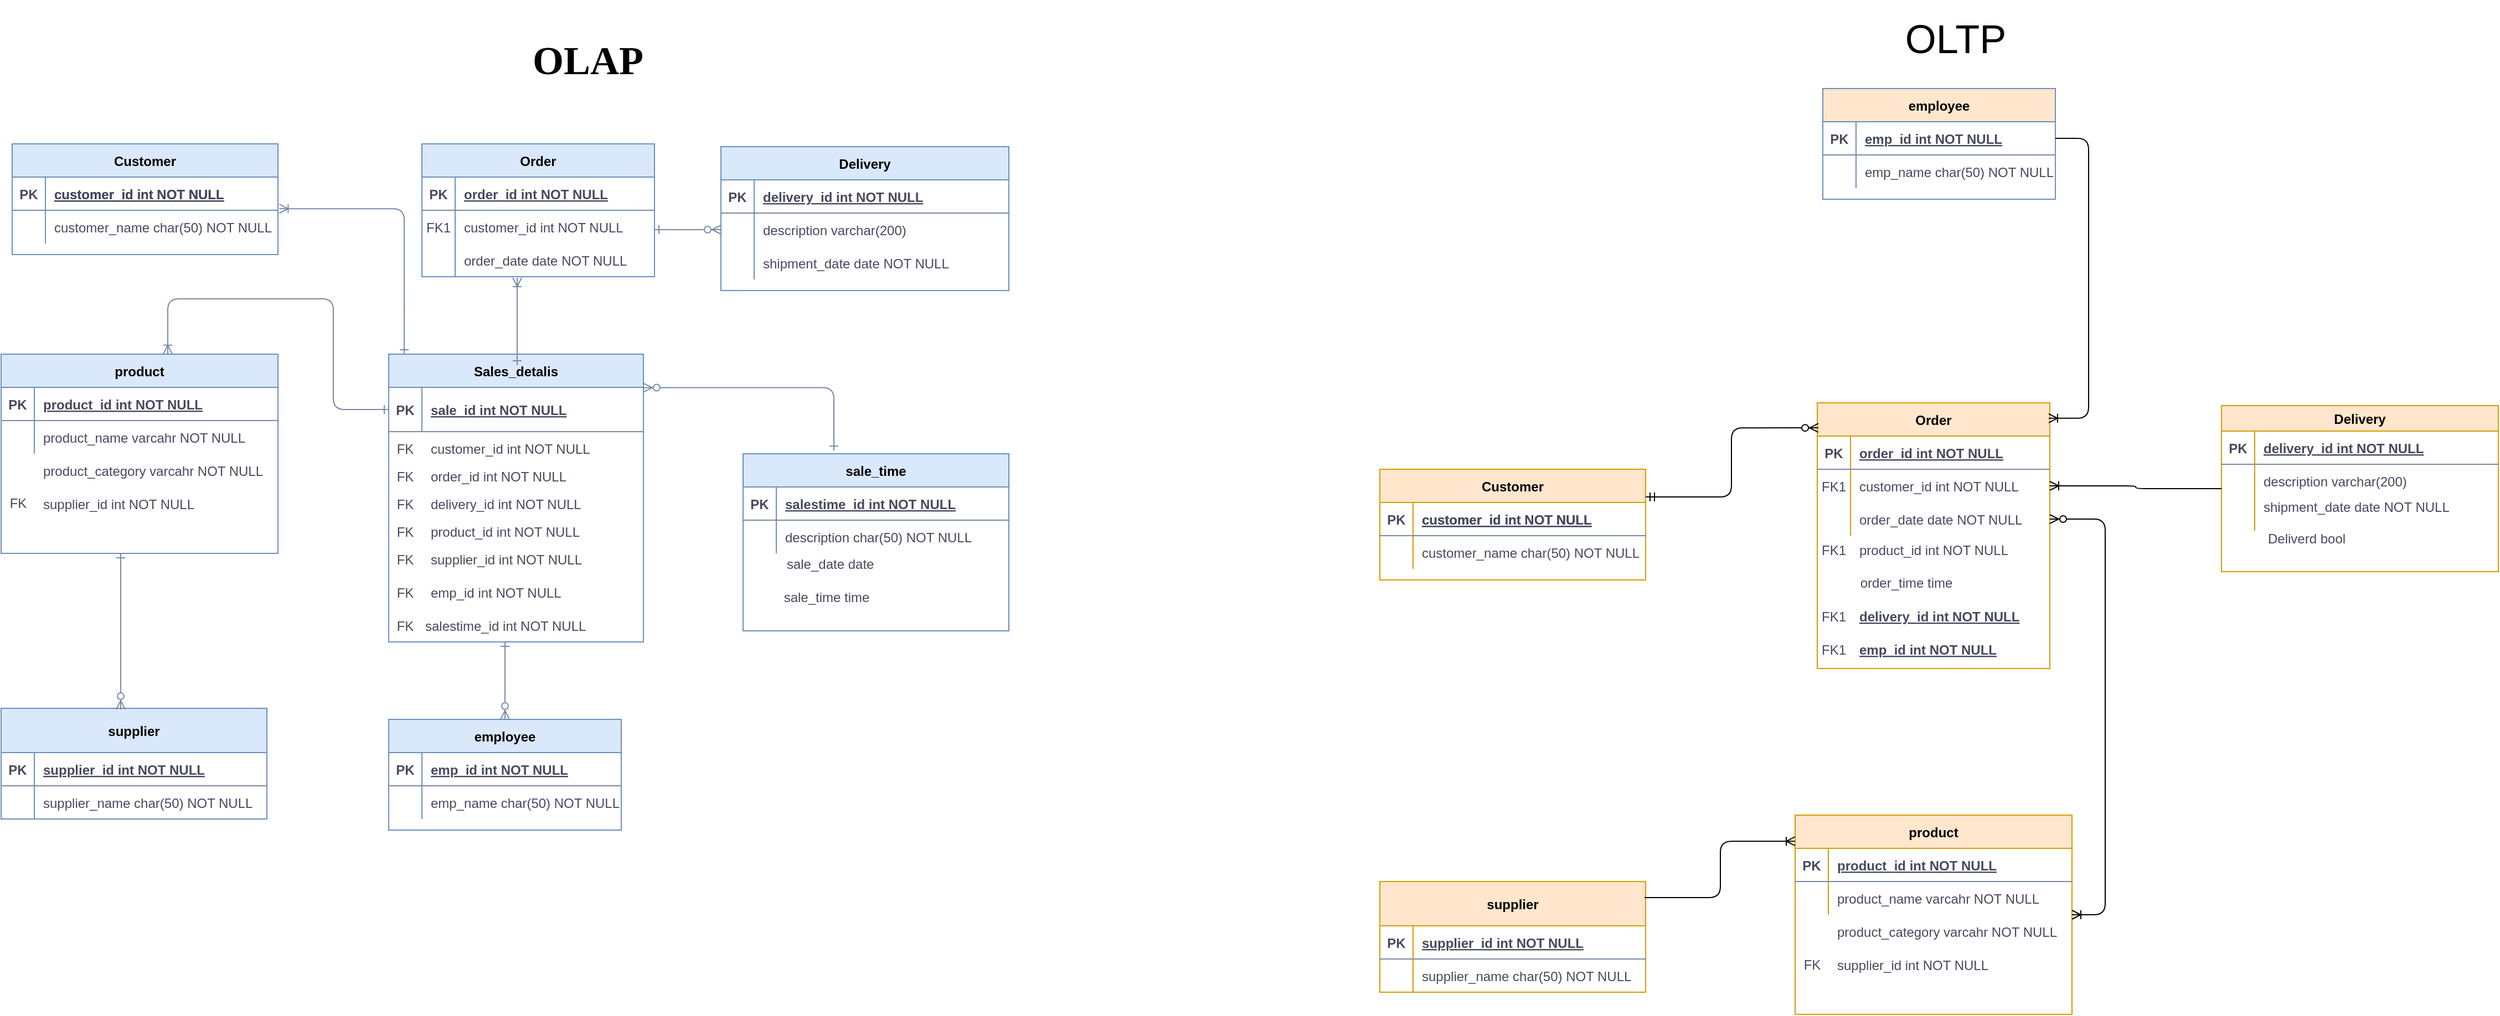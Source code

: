 <mxfile version="14.9.0" type="github" pages="2">
  <diagram id="R2lEEEUBdFMjLlhIrx00" name="OLAP">
    <mxGraphModel dx="1662" dy="1894" grid="1" gridSize="10" guides="1" tooltips="1" connect="1" arrows="1" fold="1" page="1" pageScale="1" pageWidth="850" pageHeight="1100" math="0" shadow="0" extFonts="Permanent Marker^https://fonts.googleapis.com/css?family=Permanent+Marker">
      <root>
        <mxCell id="0" />
        <mxCell id="1" parent="0" />
        <mxCell id="C-vyLk0tnHw3VtMMgP7b-1" value="" style="edgeStyle=orthogonalEdgeStyle;endArrow=ERoneToMany;startArrow=ERone;endFill=0;startFill=0;entryX=1.005;entryY=-0.047;entryDx=0;entryDy=0;entryPerimeter=0;exitX=0.061;exitY=0;exitDx=0;exitDy=0;exitPerimeter=0;strokeColor=#788AA3;fontColor=#46495D;" parent="1" source="XvqLeQlUYYp3mHWLnhaG-1" target="C-vyLk0tnHw3VtMMgP7b-27" edge="1">
          <mxGeometry width="100" height="100" relative="1" as="geometry">
            <mxPoint x="374" y="235" as="sourcePoint" />
            <mxPoint x="310" y="115" as="targetPoint" />
          </mxGeometry>
        </mxCell>
        <mxCell id="C-vyLk0tnHw3VtMMgP7b-12" value="" style="endArrow=ERzeroToMany;startArrow=ERone;endFill=1;startFill=0;entryX=0;entryY=0.5;entryDx=0;entryDy=0;strokeColor=#788AA3;fontColor=#46495D;exitX=1;exitY=0.583;exitDx=0;exitDy=0;exitPerimeter=0;" parent="1" source="C-vyLk0tnHw3VtMMgP7b-6" target="C-vyLk0tnHw3VtMMgP7b-17" edge="1">
          <mxGeometry width="100" height="100" relative="1" as="geometry">
            <mxPoint x="610" y="130" as="sourcePoint" />
            <mxPoint x="460" y="205" as="targetPoint" />
          </mxGeometry>
        </mxCell>
        <mxCell id="C-vyLk0tnHw3VtMMgP7b-2" value="Order" style="shape=table;startSize=30;container=1;collapsible=1;childLayout=tableLayout;fixedRows=1;rowLines=0;fontStyle=1;align=center;resizeLast=1;fillColor=#dae8fc;strokeColor=#6c8ebf;" parent="1" vertex="1">
          <mxGeometry x="390" y="40" width="210" height="120" as="geometry" />
        </mxCell>
        <mxCell id="C-vyLk0tnHw3VtMMgP7b-3" value="" style="shape=partialRectangle;collapsible=0;dropTarget=0;pointerEvents=0;fillColor=none;points=[[0,0.5],[1,0.5]];portConstraint=eastwest;top=0;left=0;right=0;bottom=1;strokeColor=#788AA3;fontColor=#46495D;" parent="C-vyLk0tnHw3VtMMgP7b-2" vertex="1">
          <mxGeometry y="30" width="210" height="30" as="geometry" />
        </mxCell>
        <mxCell id="C-vyLk0tnHw3VtMMgP7b-4" value="PK" style="shape=partialRectangle;overflow=hidden;connectable=0;fillColor=none;top=0;left=0;bottom=0;right=0;fontStyle=1;strokeColor=#788AA3;fontColor=#46495D;" parent="C-vyLk0tnHw3VtMMgP7b-3" vertex="1">
          <mxGeometry width="30" height="30" as="geometry" />
        </mxCell>
        <mxCell id="C-vyLk0tnHw3VtMMgP7b-5" value="order_id int NOT NULL " style="shape=partialRectangle;overflow=hidden;connectable=0;fillColor=none;top=0;left=0;bottom=0;right=0;align=left;spacingLeft=6;fontStyle=5;strokeColor=#788AA3;fontColor=#46495D;" parent="C-vyLk0tnHw3VtMMgP7b-3" vertex="1">
          <mxGeometry x="30" width="180" height="30" as="geometry" />
        </mxCell>
        <mxCell id="C-vyLk0tnHw3VtMMgP7b-6" value="" style="shape=partialRectangle;collapsible=0;dropTarget=0;pointerEvents=0;fillColor=none;points=[[0,0.5],[1,0.5]];portConstraint=eastwest;top=0;left=0;right=0;bottom=0;strokeColor=#788AA3;fontColor=#46495D;" parent="C-vyLk0tnHw3VtMMgP7b-2" vertex="1">
          <mxGeometry y="60" width="210" height="30" as="geometry" />
        </mxCell>
        <mxCell id="C-vyLk0tnHw3VtMMgP7b-7" value="FK1" style="shape=partialRectangle;overflow=hidden;connectable=0;fillColor=none;top=0;left=0;bottom=0;right=0;strokeColor=#788AA3;fontColor=#46495D;" parent="C-vyLk0tnHw3VtMMgP7b-6" vertex="1">
          <mxGeometry width="30" height="30" as="geometry" />
        </mxCell>
        <mxCell id="C-vyLk0tnHw3VtMMgP7b-8" value="customer_id int NOT NULL" style="shape=partialRectangle;overflow=hidden;connectable=0;fillColor=none;top=0;left=0;bottom=0;right=0;align=left;spacingLeft=6;strokeColor=#788AA3;fontColor=#46495D;" parent="C-vyLk0tnHw3VtMMgP7b-6" vertex="1">
          <mxGeometry x="30" width="180" height="30" as="geometry" />
        </mxCell>
        <mxCell id="C-vyLk0tnHw3VtMMgP7b-9" value="" style="shape=partialRectangle;collapsible=0;dropTarget=0;pointerEvents=0;fillColor=none;points=[[0,0.5],[1,0.5]];portConstraint=eastwest;top=0;left=0;right=0;bottom=0;strokeColor=#788AA3;fontColor=#46495D;" parent="C-vyLk0tnHw3VtMMgP7b-2" vertex="1">
          <mxGeometry y="90" width="210" height="30" as="geometry" />
        </mxCell>
        <mxCell id="C-vyLk0tnHw3VtMMgP7b-10" value="" style="shape=partialRectangle;overflow=hidden;connectable=0;fillColor=none;top=0;left=0;bottom=0;right=0;strokeColor=#788AA3;fontColor=#46495D;" parent="C-vyLk0tnHw3VtMMgP7b-9" vertex="1">
          <mxGeometry width="30" height="30" as="geometry" />
        </mxCell>
        <mxCell id="C-vyLk0tnHw3VtMMgP7b-11" value="order_date date NOT NULL" style="shape=partialRectangle;overflow=hidden;connectable=0;fillColor=none;top=0;left=0;bottom=0;right=0;align=left;spacingLeft=6;strokeColor=#788AA3;fontColor=#46495D;" parent="C-vyLk0tnHw3VtMMgP7b-9" vertex="1">
          <mxGeometry x="30" width="180" height="30" as="geometry" />
        </mxCell>
        <mxCell id="C-vyLk0tnHw3VtMMgP7b-13" value="Delivery" style="shape=table;startSize=30;container=1;collapsible=1;childLayout=tableLayout;fixedRows=1;rowLines=0;fontStyle=1;align=center;resizeLast=1;fillColor=#dae8fc;strokeColor=#6c8ebf;" parent="1" vertex="1">
          <mxGeometry x="660" y="42.5" width="260" height="130" as="geometry" />
        </mxCell>
        <mxCell id="C-vyLk0tnHw3VtMMgP7b-14" value="" style="shape=partialRectangle;collapsible=0;dropTarget=0;pointerEvents=0;fillColor=none;points=[[0,0.5],[1,0.5]];portConstraint=eastwest;top=0;left=0;right=0;bottom=1;strokeColor=#788AA3;fontColor=#46495D;" parent="C-vyLk0tnHw3VtMMgP7b-13" vertex="1">
          <mxGeometry y="30" width="260" height="30" as="geometry" />
        </mxCell>
        <mxCell id="C-vyLk0tnHw3VtMMgP7b-15" value="PK" style="shape=partialRectangle;overflow=hidden;connectable=0;fillColor=none;top=0;left=0;bottom=0;right=0;fontStyle=1;strokeColor=#788AA3;fontColor=#46495D;" parent="C-vyLk0tnHw3VtMMgP7b-14" vertex="1">
          <mxGeometry width="30" height="30" as="geometry" />
        </mxCell>
        <mxCell id="C-vyLk0tnHw3VtMMgP7b-16" value="delivery_id int NOT NULL " style="shape=partialRectangle;overflow=hidden;connectable=0;fillColor=none;top=0;left=0;bottom=0;right=0;align=left;spacingLeft=6;fontStyle=5;strokeColor=#788AA3;fontColor=#46495D;" parent="C-vyLk0tnHw3VtMMgP7b-14" vertex="1">
          <mxGeometry x="30" width="230" height="30" as="geometry" />
        </mxCell>
        <mxCell id="C-vyLk0tnHw3VtMMgP7b-17" value="" style="shape=partialRectangle;collapsible=0;dropTarget=0;pointerEvents=0;fillColor=none;points=[[0,0.5],[1,0.5]];portConstraint=eastwest;top=0;left=0;right=0;bottom=0;strokeColor=#788AA3;fontColor=#46495D;" parent="C-vyLk0tnHw3VtMMgP7b-13" vertex="1">
          <mxGeometry y="60" width="260" height="30" as="geometry" />
        </mxCell>
        <mxCell id="C-vyLk0tnHw3VtMMgP7b-18" value="" style="shape=partialRectangle;overflow=hidden;connectable=0;fillColor=none;top=0;left=0;bottom=0;right=0;strokeColor=#788AA3;fontColor=#46495D;" parent="C-vyLk0tnHw3VtMMgP7b-17" vertex="1">
          <mxGeometry width="30" height="30" as="geometry" />
        </mxCell>
        <mxCell id="C-vyLk0tnHw3VtMMgP7b-19" value="description varchar(200)" style="shape=partialRectangle;overflow=hidden;connectable=0;fillColor=none;top=0;left=0;bottom=0;right=0;align=left;spacingLeft=6;strokeColor=#788AA3;fontColor=#46495D;" parent="C-vyLk0tnHw3VtMMgP7b-17" vertex="1">
          <mxGeometry x="30" width="230" height="30" as="geometry" />
        </mxCell>
        <mxCell id="C-vyLk0tnHw3VtMMgP7b-20" value="" style="shape=partialRectangle;collapsible=0;dropTarget=0;pointerEvents=0;fillColor=none;points=[[0,0.5],[1,0.5]];portConstraint=eastwest;top=0;left=0;right=0;bottom=0;strokeColor=#788AA3;fontColor=#46495D;" parent="C-vyLk0tnHw3VtMMgP7b-13" vertex="1">
          <mxGeometry y="90" width="260" height="30" as="geometry" />
        </mxCell>
        <mxCell id="C-vyLk0tnHw3VtMMgP7b-21" value="" style="shape=partialRectangle;overflow=hidden;connectable=0;fillColor=none;top=0;left=0;bottom=0;right=0;strokeColor=#788AA3;fontColor=#46495D;" parent="C-vyLk0tnHw3VtMMgP7b-20" vertex="1">
          <mxGeometry width="30" height="30" as="geometry" />
        </mxCell>
        <mxCell id="C-vyLk0tnHw3VtMMgP7b-22" value="shipment_date date NOT NULL" style="shape=partialRectangle;overflow=hidden;connectable=0;fillColor=none;top=0;left=0;bottom=0;right=0;align=left;spacingLeft=6;strokeColor=#788AA3;fontColor=#46495D;" parent="C-vyLk0tnHw3VtMMgP7b-20" vertex="1">
          <mxGeometry x="30" width="230" height="30" as="geometry" />
        </mxCell>
        <mxCell id="C-vyLk0tnHw3VtMMgP7b-23" value="Customer" style="shape=table;startSize=30;container=1;collapsible=1;childLayout=tableLayout;fixedRows=1;rowLines=0;fontStyle=1;align=center;resizeLast=1;fillColor=#dae8fc;strokeColor=#6c8ebf;" parent="1" vertex="1">
          <mxGeometry x="20" y="40" width="240" height="100" as="geometry" />
        </mxCell>
        <mxCell id="C-vyLk0tnHw3VtMMgP7b-24" value="" style="shape=partialRectangle;collapsible=0;dropTarget=0;pointerEvents=0;fillColor=none;points=[[0,0.5],[1,0.5]];portConstraint=eastwest;top=0;left=0;right=0;bottom=1;strokeColor=#788AA3;fontColor=#46495D;" parent="C-vyLk0tnHw3VtMMgP7b-23" vertex="1">
          <mxGeometry y="30" width="240" height="30" as="geometry" />
        </mxCell>
        <mxCell id="C-vyLk0tnHw3VtMMgP7b-25" value="PK" style="shape=partialRectangle;overflow=hidden;connectable=0;fillColor=none;top=0;left=0;bottom=0;right=0;fontStyle=1;strokeColor=#788AA3;fontColor=#46495D;" parent="C-vyLk0tnHw3VtMMgP7b-24" vertex="1">
          <mxGeometry width="30" height="30" as="geometry" />
        </mxCell>
        <mxCell id="C-vyLk0tnHw3VtMMgP7b-26" value="customer_id int NOT NULL " style="shape=partialRectangle;overflow=hidden;connectable=0;fillColor=none;top=0;left=0;bottom=0;right=0;align=left;spacingLeft=6;fontStyle=5;strokeColor=#788AA3;fontColor=#46495D;" parent="C-vyLk0tnHw3VtMMgP7b-24" vertex="1">
          <mxGeometry x="30" width="210" height="30" as="geometry" />
        </mxCell>
        <mxCell id="C-vyLk0tnHw3VtMMgP7b-27" value="" style="shape=partialRectangle;collapsible=0;dropTarget=0;pointerEvents=0;fillColor=none;points=[[0,0.5],[1,0.5]];portConstraint=eastwest;top=0;left=0;right=0;bottom=0;strokeColor=#788AA3;fontColor=#46495D;" parent="C-vyLk0tnHw3VtMMgP7b-23" vertex="1">
          <mxGeometry y="60" width="240" height="30" as="geometry" />
        </mxCell>
        <mxCell id="C-vyLk0tnHw3VtMMgP7b-28" value="" style="shape=partialRectangle;overflow=hidden;connectable=0;fillColor=none;top=0;left=0;bottom=0;right=0;strokeColor=#788AA3;fontColor=#46495D;" parent="C-vyLk0tnHw3VtMMgP7b-27" vertex="1">
          <mxGeometry width="30" height="30" as="geometry" />
        </mxCell>
        <mxCell id="C-vyLk0tnHw3VtMMgP7b-29" value="customer_name char(50) NOT NULL" style="shape=partialRectangle;overflow=hidden;connectable=0;fillColor=none;top=0;left=0;bottom=0;right=0;align=left;spacingLeft=6;strokeColor=#788AA3;fontColor=#46495D;" parent="C-vyLk0tnHw3VtMMgP7b-27" vertex="1">
          <mxGeometry x="30" width="210" height="30" as="geometry" />
        </mxCell>
        <mxCell id="A7iEOLcgy2fAHCpNz-Dq-1" value="product" style="shape=table;startSize=30;container=1;collapsible=1;childLayout=tableLayout;fixedRows=1;rowLines=0;fontStyle=1;align=center;resizeLast=1;fillColor=#dae8fc;strokeColor=#6c8ebf;" parent="1" vertex="1">
          <mxGeometry x="10" y="230" width="250" height="180" as="geometry" />
        </mxCell>
        <mxCell id="A7iEOLcgy2fAHCpNz-Dq-2" value="" style="shape=partialRectangle;collapsible=0;dropTarget=0;pointerEvents=0;fillColor=none;points=[[0,0.5],[1,0.5]];portConstraint=eastwest;top=0;left=0;right=0;bottom=1;strokeColor=#788AA3;fontColor=#46495D;" parent="A7iEOLcgy2fAHCpNz-Dq-1" vertex="1">
          <mxGeometry y="30" width="250" height="30" as="geometry" />
        </mxCell>
        <mxCell id="A7iEOLcgy2fAHCpNz-Dq-3" value="PK" style="shape=partialRectangle;overflow=hidden;connectable=0;fillColor=none;top=0;left=0;bottom=0;right=0;fontStyle=1;strokeColor=#788AA3;fontColor=#46495D;" parent="A7iEOLcgy2fAHCpNz-Dq-2" vertex="1">
          <mxGeometry width="30" height="30" as="geometry" />
        </mxCell>
        <mxCell id="A7iEOLcgy2fAHCpNz-Dq-4" value="product_id int NOT NULL " style="shape=partialRectangle;overflow=hidden;connectable=0;fillColor=none;top=0;left=0;bottom=0;right=0;align=left;spacingLeft=6;fontStyle=5;strokeColor=#788AA3;fontColor=#46495D;" parent="A7iEOLcgy2fAHCpNz-Dq-2" vertex="1">
          <mxGeometry x="30" width="220" height="30" as="geometry" />
        </mxCell>
        <mxCell id="A7iEOLcgy2fAHCpNz-Dq-8" value="" style="shape=partialRectangle;collapsible=0;dropTarget=0;pointerEvents=0;fillColor=none;points=[[0,0.5],[1,0.5]];portConstraint=eastwest;top=0;left=0;right=0;bottom=0;strokeColor=#788AA3;fontColor=#46495D;" parent="A7iEOLcgy2fAHCpNz-Dq-1" vertex="1">
          <mxGeometry y="60" width="250" height="30" as="geometry" />
        </mxCell>
        <mxCell id="A7iEOLcgy2fAHCpNz-Dq-9" value="" style="shape=partialRectangle;overflow=hidden;connectable=0;fillColor=none;top=0;left=0;bottom=0;right=0;strokeColor=#788AA3;fontColor=#46495D;" parent="A7iEOLcgy2fAHCpNz-Dq-8" vertex="1">
          <mxGeometry width="30" height="30" as="geometry" />
        </mxCell>
        <mxCell id="A7iEOLcgy2fAHCpNz-Dq-10" value="product_name varcahr NOT NULL" style="shape=partialRectangle;overflow=hidden;connectable=0;fillColor=none;top=0;left=0;bottom=0;right=0;align=left;spacingLeft=6;strokeColor=#788AA3;fontColor=#46495D;" parent="A7iEOLcgy2fAHCpNz-Dq-8" vertex="1">
          <mxGeometry x="30" width="220" height="30" as="geometry" />
        </mxCell>
        <mxCell id="A7iEOLcgy2fAHCpNz-Dq-12" value="product_category varcahr NOT NULL" style="shape=partialRectangle;overflow=hidden;connectable=0;fillColor=none;top=0;left=0;bottom=0;right=0;align=left;spacingLeft=6;strokeColor=#788AA3;fontColor=#46495D;" parent="1" vertex="1">
          <mxGeometry x="40" y="320" width="220" height="30" as="geometry" />
        </mxCell>
        <mxCell id="A7iEOLcgy2fAHCpNz-Dq-13" value="supplier_id int NOT NULL" style="shape=partialRectangle;overflow=hidden;connectable=0;fillColor=none;top=0;left=0;bottom=0;right=0;align=left;spacingLeft=6;strokeColor=#788AA3;fontColor=#46495D;" parent="1" vertex="1">
          <mxGeometry x="40" y="350" width="220" height="30" as="geometry" />
        </mxCell>
        <mxCell id="XvqLeQlUYYp3mHWLnhaG-1" value="Sales_detalis" style="shape=table;startSize=30;container=1;collapsible=1;childLayout=tableLayout;fixedRows=1;rowLines=0;fontStyle=1;align=center;resizeLast=1;fillColor=#dae8fc;strokeColor=#6c8ebf;" parent="1" vertex="1">
          <mxGeometry x="360" y="230" width="230" height="260" as="geometry" />
        </mxCell>
        <mxCell id="XvqLeQlUYYp3mHWLnhaG-2" value="" style="shape=partialRectangle;collapsible=0;dropTarget=0;pointerEvents=0;fillColor=none;points=[[0,0.5],[1,0.5]];portConstraint=eastwest;top=0;left=0;right=0;bottom=1;strokeColor=#788AA3;fontColor=#46495D;" parent="XvqLeQlUYYp3mHWLnhaG-1" vertex="1">
          <mxGeometry y="30" width="230" height="40" as="geometry" />
        </mxCell>
        <mxCell id="XvqLeQlUYYp3mHWLnhaG-3" value="PK" style="shape=partialRectangle;overflow=hidden;connectable=0;fillColor=none;top=0;left=0;bottom=0;right=0;fontStyle=1;strokeColor=#788AA3;fontColor=#46495D;" parent="XvqLeQlUYYp3mHWLnhaG-2" vertex="1">
          <mxGeometry width="30" height="40" as="geometry" />
        </mxCell>
        <mxCell id="XvqLeQlUYYp3mHWLnhaG-4" value="sale_id int NOT NULL " style="shape=partialRectangle;overflow=hidden;connectable=0;fillColor=none;top=0;left=0;bottom=0;right=0;align=left;spacingLeft=6;fontStyle=5;strokeColor=#788AA3;fontColor=#46495D;" parent="XvqLeQlUYYp3mHWLnhaG-2" vertex="1">
          <mxGeometry x="30" width="200" height="40" as="geometry" />
        </mxCell>
        <mxCell id="7Xon36Eu8mGDbON3MI0q-1" value="FK" style="shape=partialRectangle;overflow=hidden;connectable=0;fillColor=none;top=0;left=0;bottom=0;right=0;strokeColor=#788AA3;fontColor=#46495D;" parent="1" vertex="1">
          <mxGeometry x="360" y="300" width="30" height="30" as="geometry" />
        </mxCell>
        <mxCell id="XvqLeQlUYYp3mHWLnhaG-11" value="" style="endArrow=ERoneToMany;html=1;endFill=0;startArrow=ERone;startFill=0;strokeColor=#788AA3;fontColor=#46495D;" parent="1" edge="1">
          <mxGeometry width="50" height="50" relative="1" as="geometry">
            <mxPoint x="476" y="240" as="sourcePoint" />
            <mxPoint x="476" y="161" as="targetPoint" />
          </mxGeometry>
        </mxCell>
        <mxCell id="tlrtr9u55KT08iCMs1xK-1" value="" style="endArrow=ERoneToMany;html=1;startArrow=ERone;startFill=0;endFill=0;entryX=0.602;entryY=-0.001;entryDx=0;entryDy=0;entryPerimeter=0;edgeStyle=orthogonalEdgeStyle;strokeColor=#788AA3;fontColor=#46495D;" parent="1" target="A7iEOLcgy2fAHCpNz-Dq-1" edge="1">
          <mxGeometry width="50" height="50" relative="1" as="geometry">
            <mxPoint x="360" y="280" as="sourcePoint" />
            <mxPoint x="160" y="220" as="targetPoint" />
            <Array as="points">
              <mxPoint x="310" y="280" />
              <mxPoint x="310" y="180" />
              <mxPoint x="161" y="180" />
            </Array>
          </mxGeometry>
        </mxCell>
        <mxCell id="tlrtr9u55KT08iCMs1xK-21" value="employee" style="shape=table;startSize=30;container=1;collapsible=1;childLayout=tableLayout;fixedRows=1;rowLines=0;fontStyle=1;align=center;resizeLast=1;fillColor=#dae8fc;strokeColor=#6c8ebf;" parent="1" vertex="1">
          <mxGeometry x="360" y="560" width="210" height="100" as="geometry" />
        </mxCell>
        <mxCell id="tlrtr9u55KT08iCMs1xK-22" value="" style="shape=partialRectangle;collapsible=0;dropTarget=0;pointerEvents=0;fillColor=none;points=[[0,0.5],[1,0.5]];portConstraint=eastwest;top=0;left=0;right=0;bottom=1;strokeColor=#788AA3;fontColor=#46495D;" parent="tlrtr9u55KT08iCMs1xK-21" vertex="1">
          <mxGeometry y="30" width="210" height="30" as="geometry" />
        </mxCell>
        <mxCell id="tlrtr9u55KT08iCMs1xK-23" value="PK" style="shape=partialRectangle;overflow=hidden;connectable=0;fillColor=none;top=0;left=0;bottom=0;right=0;fontStyle=1;strokeColor=#788AA3;fontColor=#46495D;" parent="tlrtr9u55KT08iCMs1xK-22" vertex="1">
          <mxGeometry width="30" height="30" as="geometry" />
        </mxCell>
        <mxCell id="tlrtr9u55KT08iCMs1xK-24" value="emp_id int NOT NULL " style="shape=partialRectangle;overflow=hidden;connectable=0;fillColor=none;top=0;left=0;bottom=0;right=0;align=left;spacingLeft=6;fontStyle=5;strokeColor=#788AA3;fontColor=#46495D;" parent="tlrtr9u55KT08iCMs1xK-22" vertex="1">
          <mxGeometry x="30" width="180" height="30" as="geometry" />
        </mxCell>
        <mxCell id="tlrtr9u55KT08iCMs1xK-25" value="" style="shape=partialRectangle;collapsible=0;dropTarget=0;pointerEvents=0;fillColor=none;points=[[0,0.5],[1,0.5]];portConstraint=eastwest;top=0;left=0;right=0;bottom=0;strokeColor=#788AA3;fontColor=#46495D;" parent="tlrtr9u55KT08iCMs1xK-21" vertex="1">
          <mxGeometry y="60" width="210" height="30" as="geometry" />
        </mxCell>
        <mxCell id="tlrtr9u55KT08iCMs1xK-26" value="" style="shape=partialRectangle;overflow=hidden;connectable=0;fillColor=none;top=0;left=0;bottom=0;right=0;strokeColor=#788AA3;fontColor=#46495D;" parent="tlrtr9u55KT08iCMs1xK-25" vertex="1">
          <mxGeometry width="30" height="30" as="geometry" />
        </mxCell>
        <mxCell id="tlrtr9u55KT08iCMs1xK-27" value="emp_name char(50) NOT NULL" style="shape=partialRectangle;overflow=hidden;connectable=0;fillColor=none;top=0;left=0;bottom=0;right=0;align=left;spacingLeft=6;strokeColor=#788AA3;fontColor=#46495D;" parent="tlrtr9u55KT08iCMs1xK-25" vertex="1">
          <mxGeometry x="30" width="180" height="30" as="geometry" />
        </mxCell>
        <mxCell id="tlrtr9u55KT08iCMs1xK-29" value="supplier" style="shape=table;startSize=40;container=1;collapsible=1;childLayout=tableLayout;fixedRows=1;rowLines=0;fontStyle=1;align=center;resizeLast=1;fillColor=#dae8fc;strokeColor=#6c8ebf;" parent="1" vertex="1">
          <mxGeometry x="10" y="550" width="240" height="100" as="geometry" />
        </mxCell>
        <mxCell id="tlrtr9u55KT08iCMs1xK-30" value="" style="shape=partialRectangle;collapsible=0;dropTarget=0;pointerEvents=0;fillColor=none;points=[[0,0.5],[1,0.5]];portConstraint=eastwest;top=0;left=0;right=0;bottom=1;strokeColor=#788AA3;fontColor=#46495D;" parent="tlrtr9u55KT08iCMs1xK-29" vertex="1">
          <mxGeometry y="40" width="240" height="30" as="geometry" />
        </mxCell>
        <mxCell id="tlrtr9u55KT08iCMs1xK-31" value="PK" style="shape=partialRectangle;overflow=hidden;connectable=0;fillColor=none;top=0;left=0;bottom=0;right=0;fontStyle=1;strokeColor=#788AA3;fontColor=#46495D;" parent="tlrtr9u55KT08iCMs1xK-30" vertex="1">
          <mxGeometry width="30" height="30" as="geometry" />
        </mxCell>
        <mxCell id="tlrtr9u55KT08iCMs1xK-32" value="supplier_id int NOT NULL " style="shape=partialRectangle;overflow=hidden;connectable=0;fillColor=none;top=0;left=0;bottom=0;right=0;align=left;spacingLeft=6;fontStyle=5;strokeColor=#788AA3;fontColor=#46495D;" parent="tlrtr9u55KT08iCMs1xK-30" vertex="1">
          <mxGeometry x="30" width="210" height="30" as="geometry" />
        </mxCell>
        <mxCell id="tlrtr9u55KT08iCMs1xK-33" value="" style="shape=partialRectangle;collapsible=0;dropTarget=0;pointerEvents=0;fillColor=none;points=[[0,0.5],[1,0.5]];portConstraint=eastwest;top=0;left=0;right=0;bottom=0;strokeColor=#788AA3;fontColor=#46495D;" parent="tlrtr9u55KT08iCMs1xK-29" vertex="1">
          <mxGeometry y="70" width="240" height="30" as="geometry" />
        </mxCell>
        <mxCell id="tlrtr9u55KT08iCMs1xK-34" value="" style="shape=partialRectangle;overflow=hidden;connectable=0;fillColor=none;top=0;left=0;bottom=0;right=0;strokeColor=#788AA3;fontColor=#46495D;" parent="tlrtr9u55KT08iCMs1xK-33" vertex="1">
          <mxGeometry width="30" height="30" as="geometry" />
        </mxCell>
        <mxCell id="tlrtr9u55KT08iCMs1xK-35" value="supplier_name char(50) NOT NULL" style="shape=partialRectangle;overflow=hidden;connectable=0;fillColor=none;top=0;left=0;bottom=0;right=0;align=left;spacingLeft=6;strokeColor=#788AA3;fontColor=#46495D;" parent="tlrtr9u55KT08iCMs1xK-33" vertex="1">
          <mxGeometry x="30" width="210" height="30" as="geometry" />
        </mxCell>
        <mxCell id="tlrtr9u55KT08iCMs1xK-36" value="" style="endArrow=ERzeroToMany;html=1;entryX=0.45;entryY=0.01;entryDx=0;entryDy=0;entryPerimeter=0;startArrow=ERone;startFill=0;endFill=1;strokeColor=#788AA3;fontColor=#46495D;" parent="1" target="tlrtr9u55KT08iCMs1xK-29" edge="1">
          <mxGeometry width="50" height="50" relative="1" as="geometry">
            <mxPoint x="118" y="410" as="sourcePoint" />
            <mxPoint x="410" y="360" as="targetPoint" />
          </mxGeometry>
        </mxCell>
        <mxCell id="tlrtr9u55KT08iCMs1xK-37" value="" style="endArrow=ERzeroToMany;html=1;entryX=0.5;entryY=0;entryDx=0;entryDy=0;startArrow=ERone;startFill=0;endFill=1;strokeColor=#788AA3;fontColor=#46495D;" parent="1" target="tlrtr9u55KT08iCMs1xK-21" edge="1">
          <mxGeometry width="50" height="50" relative="1" as="geometry">
            <mxPoint x="465" y="490" as="sourcePoint" />
            <mxPoint x="410" y="360" as="targetPoint" />
          </mxGeometry>
        </mxCell>
        <mxCell id="tlrtr9u55KT08iCMs1xK-39" value="sale_time" style="shape=table;startSize=30;container=1;collapsible=1;childLayout=tableLayout;fixedRows=1;rowLines=0;fontStyle=1;align=center;resizeLast=1;fillColor=#dae8fc;strokeColor=#6c8ebf;" parent="1" vertex="1">
          <mxGeometry x="680" y="320" width="240" height="160" as="geometry" />
        </mxCell>
        <mxCell id="tlrtr9u55KT08iCMs1xK-40" value="" style="shape=partialRectangle;collapsible=0;dropTarget=0;pointerEvents=0;fillColor=none;points=[[0,0.5],[1,0.5]];portConstraint=eastwest;top=0;left=0;right=0;bottom=1;strokeColor=#788AA3;fontColor=#46495D;" parent="tlrtr9u55KT08iCMs1xK-39" vertex="1">
          <mxGeometry y="30" width="240" height="30" as="geometry" />
        </mxCell>
        <mxCell id="tlrtr9u55KT08iCMs1xK-41" value="PK" style="shape=partialRectangle;overflow=hidden;connectable=0;fillColor=none;top=0;left=0;bottom=0;right=0;fontStyle=1;strokeColor=#788AA3;fontColor=#46495D;" parent="tlrtr9u55KT08iCMs1xK-40" vertex="1">
          <mxGeometry width="30" height="30" as="geometry" />
        </mxCell>
        <mxCell id="tlrtr9u55KT08iCMs1xK-42" value="salestime_id int NOT NULL " style="shape=partialRectangle;overflow=hidden;connectable=0;fillColor=none;top=0;left=0;bottom=0;right=0;align=left;spacingLeft=6;fontStyle=5;strokeColor=#788AA3;fontColor=#46495D;" parent="tlrtr9u55KT08iCMs1xK-40" vertex="1">
          <mxGeometry x="30" width="210" height="30" as="geometry" />
        </mxCell>
        <mxCell id="tlrtr9u55KT08iCMs1xK-43" value="" style="shape=partialRectangle;collapsible=0;dropTarget=0;pointerEvents=0;fillColor=none;points=[[0,0.5],[1,0.5]];portConstraint=eastwest;top=0;left=0;right=0;bottom=0;strokeColor=#788AA3;fontColor=#46495D;" parent="tlrtr9u55KT08iCMs1xK-39" vertex="1">
          <mxGeometry y="60" width="240" height="30" as="geometry" />
        </mxCell>
        <mxCell id="tlrtr9u55KT08iCMs1xK-44" value="" style="shape=partialRectangle;overflow=hidden;connectable=0;fillColor=none;top=0;left=0;bottom=0;right=0;strokeColor=#788AA3;fontColor=#46495D;" parent="tlrtr9u55KT08iCMs1xK-43" vertex="1">
          <mxGeometry width="30" height="30" as="geometry" />
        </mxCell>
        <mxCell id="tlrtr9u55KT08iCMs1xK-45" value="description char(50) NOT NULL" style="shape=partialRectangle;overflow=hidden;connectable=0;fillColor=none;top=0;left=0;bottom=0;right=0;align=left;spacingLeft=6;strokeColor=#788AA3;fontColor=#46495D;" parent="tlrtr9u55KT08iCMs1xK-43" vertex="1">
          <mxGeometry x="30" width="210" height="30" as="geometry" />
        </mxCell>
        <mxCell id="7Xon36Eu8mGDbON3MI0q-9" value="customer_id int NOT NULL " style="shape=partialRectangle;overflow=hidden;connectable=0;fillColor=none;top=0;left=0;bottom=0;right=0;align=left;spacingLeft=6;fontStyle=5;strokeColor=#788AA3;fontColor=#46495D;" parent="1" vertex="1">
          <mxGeometry x="50" y="70" width="210" height="30" as="geometry" />
        </mxCell>
        <mxCell id="tlrtr9u55KT08iCMs1xK-46" value="" style="endArrow=ERone;html=1;fontColor=#46495D;strokeColor=#788AA3;fillColor=#B2C9AB;entryX=0.342;entryY=-0.018;entryDx=0;entryDy=0;entryPerimeter=0;exitX=1;exitY=0.007;exitDx=0;exitDy=0;exitPerimeter=0;edgeStyle=elbowEdgeStyle;startArrow=ERzeroToMany;startFill=1;endFill=0;" parent="1" source="XvqLeQlUYYp3mHWLnhaG-2" target="tlrtr9u55KT08iCMs1xK-39" edge="1">
          <mxGeometry width="50" height="50" relative="1" as="geometry">
            <mxPoint x="420" y="430" as="sourcePoint" />
            <mxPoint x="500" y="370" as="targetPoint" />
            <Array as="points">
              <mxPoint x="762" y="280" />
            </Array>
          </mxGeometry>
        </mxCell>
        <mxCell id="7Xon36Eu8mGDbON3MI0q-11" value="customer_id int NOT NULL " style="shape=partialRectangle;overflow=hidden;connectable=0;fillColor=none;top=0;left=0;bottom=0;right=0;align=left;spacingLeft=6;strokeColor=#788AA3;fontColor=#46495D;" parent="1" vertex="1">
          <mxGeometry x="390" y="300" width="220" height="30" as="geometry" />
        </mxCell>
        <mxCell id="tlrtr9u55KT08iCMs1xK-50" value="FK" style="text;html=1;align=center;verticalAlign=middle;resizable=0;points=[];autosize=1;strokeColor=none;fontColor=#46495D;" parent="1" vertex="1">
          <mxGeometry x="10" y="355" width="30" height="20" as="geometry" />
        </mxCell>
        <mxCell id="7Xon36Eu8mGDbON3MI0q-12" value="order_id int NOT NULL " style="shape=partialRectangle;overflow=hidden;connectable=0;fillColor=none;top=0;left=0;bottom=0;right=0;align=left;spacingLeft=6;strokeColor=#788AA3;fontColor=#46495D;" parent="1" vertex="1">
          <mxGeometry x="390" y="325" width="220" height="30" as="geometry" />
        </mxCell>
        <mxCell id="VfrRFWVmJ2A-5nrZ1EnF-6" value="" style="edgeStyle=elbowEdgeStyle;rounded=1;sketch=0;orthogonalLoop=1;jettySize=auto;html=1;fontColor=#46495D;startArrow=ERzeroToMany;startFill=1;endArrow=ERone;endFill=0;strokeColor=#788AA3;fillColor=#B2C9AB;" parent="1" source="VfrRFWVmJ2A-5nrZ1EnF-2" target="tlrtr9u55KT08iCMs1xK-43" edge="1">
          <mxGeometry relative="1" as="geometry" />
        </mxCell>
        <mxCell id="7Xon36Eu8mGDbON3MI0q-13" value="delivery_id int NOT NULL " style="shape=partialRectangle;overflow=hidden;connectable=0;fillColor=none;top=0;left=0;bottom=0;right=0;align=left;spacingLeft=6;strokeColor=#788AA3;fontColor=#46495D;" parent="1" vertex="1">
          <mxGeometry x="390" y="350" width="220" height="30" as="geometry" />
        </mxCell>
        <mxCell id="VfrRFWVmJ2A-5nrZ1EnF-2" value="sale_date date&amp;nbsp;" style="text;html=1;align=center;verticalAlign=middle;resizable=0;points=[];autosize=1;strokeColor=none;fontColor=#46495D;" parent="1" vertex="1">
          <mxGeometry x="710" y="410" width="100" height="20" as="geometry" />
        </mxCell>
        <mxCell id="7Xon36Eu8mGDbON3MI0q-14" value="product_id int NOT NULL " style="shape=partialRectangle;overflow=hidden;connectable=0;fillColor=none;top=0;left=0;bottom=0;right=0;align=left;spacingLeft=6;strokeColor=#788AA3;fontColor=#46495D;" parent="1" vertex="1">
          <mxGeometry x="390" y="375" width="220" height="30" as="geometry" />
        </mxCell>
        <mxCell id="VfrRFWVmJ2A-5nrZ1EnF-3" value="sale_time time" style="text;html=1;align=center;verticalAlign=middle;resizable=0;points=[];autosize=1;strokeColor=none;fontColor=#46495D;" parent="1" vertex="1">
          <mxGeometry x="710" y="440" width="90" height="20" as="geometry" />
        </mxCell>
        <mxCell id="7Xon36Eu8mGDbON3MI0q-15" value="FK" style="shape=partialRectangle;overflow=hidden;connectable=0;fillColor=none;top=0;left=0;bottom=0;right=0;strokeColor=#788AA3;fontColor=#46495D;" parent="1" vertex="1">
          <mxGeometry x="360" y="325" width="30" height="30" as="geometry" />
        </mxCell>
        <mxCell id="7Xon36Eu8mGDbON3MI0q-16" value="supplier_id int NOT NULL " style="shape=partialRectangle;overflow=hidden;connectable=0;fillColor=none;top=0;left=0;bottom=0;right=0;align=left;spacingLeft=6;strokeColor=#788AA3;fontColor=#46495D;" parent="1" vertex="1">
          <mxGeometry x="390" y="400" width="220" height="30" as="geometry" />
        </mxCell>
        <mxCell id="7Xon36Eu8mGDbON3MI0q-17" value="emp_id int NOT NULL " style="shape=partialRectangle;overflow=hidden;connectable=0;fillColor=none;top=0;left=0;bottom=0;right=0;align=left;spacingLeft=6;strokeColor=#788AA3;fontColor=#46495D;" parent="1" vertex="1">
          <mxGeometry x="390" y="430" width="220" height="30" as="geometry" />
        </mxCell>
        <mxCell id="7Xon36Eu8mGDbON3MI0q-18" value="FK" style="shape=partialRectangle;overflow=hidden;connectable=0;fillColor=none;top=0;left=0;bottom=0;right=0;strokeColor=#788AA3;fontColor=#46495D;" parent="1" vertex="1">
          <mxGeometry x="360" y="350" width="30" height="30" as="geometry" />
        </mxCell>
        <mxCell id="7Xon36Eu8mGDbON3MI0q-19" value="FK" style="shape=partialRectangle;overflow=hidden;connectable=0;fillColor=none;top=0;left=0;bottom=0;right=0;strokeColor=#788AA3;fontColor=#46495D;" parent="1" vertex="1">
          <mxGeometry x="360" y="375" width="30" height="30" as="geometry" />
        </mxCell>
        <mxCell id="7Xon36Eu8mGDbON3MI0q-20" value="FK" style="shape=partialRectangle;overflow=hidden;connectable=0;fillColor=none;top=0;left=0;bottom=0;right=0;strokeColor=#788AA3;fontColor=#46495D;" parent="1" vertex="1">
          <mxGeometry x="360" y="400" width="30" height="30" as="geometry" />
        </mxCell>
        <mxCell id="7Xon36Eu8mGDbON3MI0q-21" value="FK" style="shape=partialRectangle;overflow=hidden;connectable=0;fillColor=none;top=0;left=0;bottom=0;right=0;strokeColor=#788AA3;fontColor=#46495D;" parent="1" vertex="1">
          <mxGeometry x="360" y="430" width="30" height="30" as="geometry" />
        </mxCell>
        <mxCell id="7Xon36Eu8mGDbON3MI0q-22" value="salestime_id int NOT NULL " style="shape=partialRectangle;overflow=hidden;connectable=0;fillColor=none;top=0;left=0;bottom=0;right=0;align=left;spacingLeft=6;strokeColor=#788AA3;fontColor=#46495D;" parent="1" vertex="1">
          <mxGeometry x="385" y="460" width="220" height="30" as="geometry" />
        </mxCell>
        <mxCell id="7Xon36Eu8mGDbON3MI0q-23" value="FK" style="shape=partialRectangle;overflow=hidden;connectable=0;fillColor=none;top=0;left=0;bottom=0;right=0;strokeColor=#788AA3;fontColor=#46495D;" parent="1" vertex="1">
          <mxGeometry x="360" y="445" width="30" height="60" as="geometry" />
        </mxCell>
        <mxCell id="rM0GUU6Z9NJ2SawYsLOp-1" value="&lt;pre&gt;&lt;font style=&quot;font-size: 36px&quot; face=&quot;Times New Roman&quot;&gt;&lt;b&gt;OLAP&lt;/b&gt;&lt;/font&gt;&lt;/pre&gt;" style="text;html=1;strokeColor=none;fillColor=none;align=center;verticalAlign=middle;whiteSpace=wrap;rounded=0;" parent="1" vertex="1">
          <mxGeometry x="370" y="-70" width="340" height="70" as="geometry" />
        </mxCell>
        <mxCell id="rM0GUU6Z9NJ2SawYsLOp-2" value="&lt;font style=&quot;font-size: 36px&quot;&gt;OLTP&lt;/font&gt;" style="text;html=1;strokeColor=none;fillColor=none;align=center;verticalAlign=middle;whiteSpace=wrap;rounded=0;" parent="1" vertex="1">
          <mxGeometry x="1605" y="-90" width="340" height="70" as="geometry" />
        </mxCell>
        <mxCell id="rM0GUU6Z9NJ2SawYsLOp-129" value="Order" style="shape=table;startSize=30;container=1;collapsible=1;childLayout=tableLayout;fixedRows=1;rowLines=0;fontStyle=1;align=center;resizeLast=1;fillColor=#ffe6cc;strokeColor=#d79b00;" parent="1" vertex="1">
          <mxGeometry x="1650" y="274" width="210" height="240" as="geometry" />
        </mxCell>
        <mxCell id="rM0GUU6Z9NJ2SawYsLOp-130" value="" style="shape=partialRectangle;collapsible=0;dropTarget=0;pointerEvents=0;fillColor=none;points=[[0,0.5],[1,0.5]];portConstraint=eastwest;top=0;left=0;right=0;bottom=1;strokeColor=#788AA3;fontColor=#46495D;" parent="rM0GUU6Z9NJ2SawYsLOp-129" vertex="1">
          <mxGeometry y="30" width="210" height="30" as="geometry" />
        </mxCell>
        <mxCell id="rM0GUU6Z9NJ2SawYsLOp-131" value="PK" style="shape=partialRectangle;overflow=hidden;connectable=0;fillColor=none;top=0;left=0;bottom=0;right=0;fontStyle=1;strokeColor=#788AA3;fontColor=#46495D;" parent="rM0GUU6Z9NJ2SawYsLOp-130" vertex="1">
          <mxGeometry width="30" height="30" as="geometry" />
        </mxCell>
        <mxCell id="rM0GUU6Z9NJ2SawYsLOp-132" value="order_id int NOT NULL " style="shape=partialRectangle;overflow=hidden;connectable=0;fillColor=none;top=0;left=0;bottom=0;right=0;align=left;spacingLeft=6;fontStyle=5;strokeColor=#788AA3;fontColor=#46495D;" parent="rM0GUU6Z9NJ2SawYsLOp-130" vertex="1">
          <mxGeometry x="30" width="180" height="30" as="geometry" />
        </mxCell>
        <mxCell id="rM0GUU6Z9NJ2SawYsLOp-133" value="" style="shape=partialRectangle;collapsible=0;dropTarget=0;pointerEvents=0;fillColor=none;points=[[0,0.5],[1,0.5]];portConstraint=eastwest;top=0;left=0;right=0;bottom=0;strokeColor=#788AA3;fontColor=#46495D;" parent="rM0GUU6Z9NJ2SawYsLOp-129" vertex="1">
          <mxGeometry y="60" width="210" height="30" as="geometry" />
        </mxCell>
        <mxCell id="rM0GUU6Z9NJ2SawYsLOp-134" value="FK1" style="shape=partialRectangle;overflow=hidden;connectable=0;fillColor=none;top=0;left=0;bottom=0;right=0;strokeColor=#788AA3;fontColor=#46495D;" parent="rM0GUU6Z9NJ2SawYsLOp-133" vertex="1">
          <mxGeometry width="30" height="30" as="geometry" />
        </mxCell>
        <mxCell id="rM0GUU6Z9NJ2SawYsLOp-135" value="customer_id int NOT NULL" style="shape=partialRectangle;overflow=hidden;connectable=0;fillColor=none;top=0;left=0;bottom=0;right=0;align=left;spacingLeft=6;strokeColor=#788AA3;fontColor=#46495D;" parent="rM0GUU6Z9NJ2SawYsLOp-133" vertex="1">
          <mxGeometry x="30" width="180" height="30" as="geometry" />
        </mxCell>
        <mxCell id="rM0GUU6Z9NJ2SawYsLOp-136" value="" style="shape=partialRectangle;collapsible=0;dropTarget=0;pointerEvents=0;fillColor=none;points=[[0,0.5],[1,0.5]];portConstraint=eastwest;top=0;left=0;right=0;bottom=0;strokeColor=#788AA3;fontColor=#46495D;" parent="rM0GUU6Z9NJ2SawYsLOp-129" vertex="1">
          <mxGeometry y="90" width="210" height="30" as="geometry" />
        </mxCell>
        <mxCell id="rM0GUU6Z9NJ2SawYsLOp-137" value="" style="shape=partialRectangle;overflow=hidden;connectable=0;fillColor=none;top=0;left=0;bottom=0;right=0;strokeColor=#788AA3;fontColor=#46495D;" parent="rM0GUU6Z9NJ2SawYsLOp-136" vertex="1">
          <mxGeometry width="30" height="30" as="geometry" />
        </mxCell>
        <mxCell id="rM0GUU6Z9NJ2SawYsLOp-138" value="order_date date NOT NULL" style="shape=partialRectangle;overflow=hidden;connectable=0;fillColor=none;top=0;left=0;bottom=0;right=0;align=left;spacingLeft=6;strokeColor=#788AA3;fontColor=#46495D;" parent="rM0GUU6Z9NJ2SawYsLOp-136" vertex="1">
          <mxGeometry x="30" width="180" height="30" as="geometry" />
        </mxCell>
        <mxCell id="rM0GUU6Z9NJ2SawYsLOp-139" value="Delivery" style="shape=table;startSize=23;container=1;collapsible=1;childLayout=tableLayout;fixedRows=1;rowLines=0;fontStyle=1;align=center;resizeLast=1;fillColor=#ffe6cc;strokeColor=#d79b00;" parent="1" vertex="1">
          <mxGeometry x="2015" y="276.5" width="250" height="150" as="geometry" />
        </mxCell>
        <mxCell id="rM0GUU6Z9NJ2SawYsLOp-140" value="" style="shape=partialRectangle;collapsible=0;dropTarget=0;pointerEvents=0;fillColor=none;points=[[0,0.5],[1,0.5]];portConstraint=eastwest;top=0;left=0;right=0;bottom=1;strokeColor=#788AA3;fontColor=#46495D;" parent="rM0GUU6Z9NJ2SawYsLOp-139" vertex="1">
          <mxGeometry y="23" width="250" height="30" as="geometry" />
        </mxCell>
        <mxCell id="rM0GUU6Z9NJ2SawYsLOp-141" value="PK" style="shape=partialRectangle;overflow=hidden;connectable=0;fillColor=none;top=0;left=0;bottom=0;right=0;fontStyle=1;strokeColor=#788AA3;fontColor=#46495D;" parent="rM0GUU6Z9NJ2SawYsLOp-140" vertex="1">
          <mxGeometry width="30" height="30" as="geometry" />
        </mxCell>
        <mxCell id="rM0GUU6Z9NJ2SawYsLOp-142" value="delivery_id int NOT NULL " style="shape=partialRectangle;overflow=hidden;connectable=0;fillColor=none;top=0;left=0;bottom=0;right=0;align=left;spacingLeft=6;fontStyle=5;strokeColor=#788AA3;fontColor=#46495D;" parent="rM0GUU6Z9NJ2SawYsLOp-140" vertex="1">
          <mxGeometry x="30" width="220" height="30" as="geometry" />
        </mxCell>
        <mxCell id="rM0GUU6Z9NJ2SawYsLOp-143" value="" style="shape=partialRectangle;collapsible=0;dropTarget=0;pointerEvents=0;fillColor=none;points=[[0,0.5],[1,0.5]];portConstraint=eastwest;top=0;left=0;right=0;bottom=0;strokeColor=#788AA3;fontColor=#46495D;" parent="rM0GUU6Z9NJ2SawYsLOp-139" vertex="1">
          <mxGeometry y="53" width="250" height="30" as="geometry" />
        </mxCell>
        <mxCell id="rM0GUU6Z9NJ2SawYsLOp-144" value="" style="shape=partialRectangle;overflow=hidden;connectable=0;fillColor=none;top=0;left=0;bottom=0;right=0;strokeColor=#788AA3;fontColor=#46495D;" parent="rM0GUU6Z9NJ2SawYsLOp-143" vertex="1">
          <mxGeometry width="30" height="30" as="geometry" />
        </mxCell>
        <mxCell id="rM0GUU6Z9NJ2SawYsLOp-145" value="description varchar(200)" style="shape=partialRectangle;overflow=hidden;connectable=0;fillColor=none;top=0;left=0;bottom=0;right=0;align=left;spacingLeft=6;strokeColor=#788AA3;fontColor=#46495D;" parent="rM0GUU6Z9NJ2SawYsLOp-143" vertex="1">
          <mxGeometry x="30" width="220" height="30" as="geometry" />
        </mxCell>
        <mxCell id="rM0GUU6Z9NJ2SawYsLOp-146" value="" style="shape=partialRectangle;collapsible=0;dropTarget=0;pointerEvents=0;fillColor=none;points=[[0,0.5],[1,0.5]];portConstraint=eastwest;top=0;left=0;right=0;bottom=0;strokeColor=#788AA3;fontColor=#46495D;" parent="rM0GUU6Z9NJ2SawYsLOp-139" vertex="1">
          <mxGeometry y="83" width="250" height="30" as="geometry" />
        </mxCell>
        <mxCell id="rM0GUU6Z9NJ2SawYsLOp-147" value="" style="shape=partialRectangle;overflow=hidden;connectable=0;fillColor=none;top=0;left=0;bottom=0;right=0;strokeColor=#788AA3;fontColor=#46495D;" parent="rM0GUU6Z9NJ2SawYsLOp-146" vertex="1">
          <mxGeometry width="30" height="30" as="geometry" />
        </mxCell>
        <mxCell id="rM0GUU6Z9NJ2SawYsLOp-148" value="shipment_date date NOT NULL&#xa;" style="shape=partialRectangle;overflow=hidden;connectable=0;fillColor=none;top=0;left=0;bottom=0;right=0;align=left;spacingLeft=6;strokeColor=#788AA3;fontColor=#46495D;" parent="rM0GUU6Z9NJ2SawYsLOp-146" vertex="1">
          <mxGeometry x="30" width="220" height="30" as="geometry" />
        </mxCell>
        <mxCell id="rM0GUU6Z9NJ2SawYsLOp-179" value="supplier" style="shape=table;startSize=40;container=1;collapsible=1;childLayout=tableLayout;fixedRows=1;rowLines=0;fontStyle=1;align=center;resizeLast=1;fillColor=#ffe6cc;strokeColor=#d79b00;" parent="1" vertex="1">
          <mxGeometry x="1255" y="706.5" width="240" height="100" as="geometry" />
        </mxCell>
        <mxCell id="rM0GUU6Z9NJ2SawYsLOp-180" value="" style="shape=partialRectangle;collapsible=0;dropTarget=0;pointerEvents=0;fillColor=none;points=[[0,0.5],[1,0.5]];portConstraint=eastwest;top=0;left=0;right=0;bottom=1;strokeColor=#788AA3;fontColor=#46495D;" parent="rM0GUU6Z9NJ2SawYsLOp-179" vertex="1">
          <mxGeometry y="40" width="240" height="30" as="geometry" />
        </mxCell>
        <mxCell id="rM0GUU6Z9NJ2SawYsLOp-181" value="PK" style="shape=partialRectangle;overflow=hidden;connectable=0;fillColor=none;top=0;left=0;bottom=0;right=0;fontStyle=1;strokeColor=#788AA3;fontColor=#46495D;" parent="rM0GUU6Z9NJ2SawYsLOp-180" vertex="1">
          <mxGeometry width="30" height="30" as="geometry" />
        </mxCell>
        <mxCell id="rM0GUU6Z9NJ2SawYsLOp-182" value="supplier_id int NOT NULL " style="shape=partialRectangle;overflow=hidden;connectable=0;fillColor=none;top=0;left=0;bottom=0;right=0;align=left;spacingLeft=6;fontStyle=5;strokeColor=#788AA3;fontColor=#46495D;" parent="rM0GUU6Z9NJ2SawYsLOp-180" vertex="1">
          <mxGeometry x="30" width="210" height="30" as="geometry" />
        </mxCell>
        <mxCell id="rM0GUU6Z9NJ2SawYsLOp-183" value="" style="shape=partialRectangle;collapsible=0;dropTarget=0;pointerEvents=0;fillColor=none;points=[[0,0.5],[1,0.5]];portConstraint=eastwest;top=0;left=0;right=0;bottom=0;strokeColor=#788AA3;fontColor=#46495D;" parent="rM0GUU6Z9NJ2SawYsLOp-179" vertex="1">
          <mxGeometry y="70" width="240" height="30" as="geometry" />
        </mxCell>
        <mxCell id="rM0GUU6Z9NJ2SawYsLOp-184" value="" style="shape=partialRectangle;overflow=hidden;connectable=0;fillColor=none;top=0;left=0;bottom=0;right=0;strokeColor=#788AA3;fontColor=#46495D;" parent="rM0GUU6Z9NJ2SawYsLOp-183" vertex="1">
          <mxGeometry width="30" height="30" as="geometry" />
        </mxCell>
        <mxCell id="rM0GUU6Z9NJ2SawYsLOp-185" value="supplier_name char(50) NOT NULL" style="shape=partialRectangle;overflow=hidden;connectable=0;fillColor=none;top=0;left=0;bottom=0;right=0;align=left;spacingLeft=6;strokeColor=#788AA3;fontColor=#46495D;" parent="rM0GUU6Z9NJ2SawYsLOp-183" vertex="1">
          <mxGeometry x="30" width="210" height="30" as="geometry" />
        </mxCell>
        <mxCell id="rM0GUU6Z9NJ2SawYsLOp-217" value="" style="group" parent="1" vertex="1" connectable="0">
          <mxGeometry x="1635" y="582.5" width="250" height="180" as="geometry" />
        </mxCell>
        <mxCell id="rM0GUU6Z9NJ2SawYsLOp-156" value="product" style="shape=table;startSize=30;container=1;collapsible=1;childLayout=tableLayout;fixedRows=1;rowLines=0;fontStyle=1;align=center;resizeLast=1;fillColor=#ffe6cc;strokeColor=#d79b00;" parent="rM0GUU6Z9NJ2SawYsLOp-217" vertex="1">
          <mxGeometry x="-5" y="64" width="250" height="180" as="geometry" />
        </mxCell>
        <mxCell id="rM0GUU6Z9NJ2SawYsLOp-157" value="" style="shape=partialRectangle;collapsible=0;dropTarget=0;pointerEvents=0;fillColor=none;points=[[0,0.5],[1,0.5]];portConstraint=eastwest;top=0;left=0;right=0;bottom=1;strokeColor=#788AA3;fontColor=#46495D;" parent="rM0GUU6Z9NJ2SawYsLOp-156" vertex="1">
          <mxGeometry y="30" width="250" height="30" as="geometry" />
        </mxCell>
        <mxCell id="rM0GUU6Z9NJ2SawYsLOp-158" value="PK" style="shape=partialRectangle;overflow=hidden;connectable=0;fillColor=none;top=0;left=0;bottom=0;right=0;fontStyle=1;strokeColor=#788AA3;fontColor=#46495D;" parent="rM0GUU6Z9NJ2SawYsLOp-157" vertex="1">
          <mxGeometry width="30" height="30" as="geometry" />
        </mxCell>
        <mxCell id="rM0GUU6Z9NJ2SawYsLOp-159" value="product_id int NOT NULL " style="shape=partialRectangle;overflow=hidden;connectable=0;fillColor=none;top=0;left=0;bottom=0;right=0;align=left;spacingLeft=6;fontStyle=5;strokeColor=#788AA3;fontColor=#46495D;" parent="rM0GUU6Z9NJ2SawYsLOp-157" vertex="1">
          <mxGeometry x="30" width="220" height="30" as="geometry" />
        </mxCell>
        <mxCell id="rM0GUU6Z9NJ2SawYsLOp-160" value="" style="shape=partialRectangle;collapsible=0;dropTarget=0;pointerEvents=0;fillColor=none;points=[[0,0.5],[1,0.5]];portConstraint=eastwest;top=0;left=0;right=0;bottom=0;strokeColor=#788AA3;fontColor=#46495D;" parent="rM0GUU6Z9NJ2SawYsLOp-156" vertex="1">
          <mxGeometry y="60" width="250" height="30" as="geometry" />
        </mxCell>
        <mxCell id="rM0GUU6Z9NJ2SawYsLOp-161" value="" style="shape=partialRectangle;overflow=hidden;connectable=0;fillColor=none;top=0;left=0;bottom=0;right=0;strokeColor=#788AA3;fontColor=#46495D;" parent="rM0GUU6Z9NJ2SawYsLOp-160" vertex="1">
          <mxGeometry width="30" height="30" as="geometry" />
        </mxCell>
        <mxCell id="rM0GUU6Z9NJ2SawYsLOp-162" value="product_name varcahr NOT NULL" style="shape=partialRectangle;overflow=hidden;connectable=0;fillColor=none;top=0;left=0;bottom=0;right=0;align=left;spacingLeft=6;strokeColor=#788AA3;fontColor=#46495D;" parent="rM0GUU6Z9NJ2SawYsLOp-160" vertex="1">
          <mxGeometry x="30" width="220" height="30" as="geometry" />
        </mxCell>
        <mxCell id="rM0GUU6Z9NJ2SawYsLOp-163" value="product_category varcahr NOT NULL" style="shape=partialRectangle;overflow=hidden;connectable=0;fillColor=none;top=0;left=0;bottom=0;right=0;align=left;spacingLeft=6;strokeColor=#788AA3;fontColor=#46495D;" parent="rM0GUU6Z9NJ2SawYsLOp-217" vertex="1">
          <mxGeometry x="25" y="154" width="220" height="30" as="geometry" />
        </mxCell>
        <mxCell id="rM0GUU6Z9NJ2SawYsLOp-164" value="supplier_id int NOT NULL" style="shape=partialRectangle;overflow=hidden;connectable=0;fillColor=none;top=0;left=0;bottom=0;right=0;align=left;spacingLeft=6;strokeColor=#788AA3;fontColor=#46495D;" parent="rM0GUU6Z9NJ2SawYsLOp-217" vertex="1">
          <mxGeometry x="25" y="184" width="220" height="30" as="geometry" />
        </mxCell>
        <mxCell id="rM0GUU6Z9NJ2SawYsLOp-198" value="FK" style="text;html=1;align=center;verticalAlign=middle;resizable=0;points=[];autosize=1;strokeColor=none;fontColor=#46495D;" parent="rM0GUU6Z9NJ2SawYsLOp-217" vertex="1">
          <mxGeometry x="-5" y="189" width="30" height="20" as="geometry" />
        </mxCell>
        <mxCell id="rM0GUU6Z9NJ2SawYsLOp-218" value="" style="group" parent="1" vertex="1" connectable="0">
          <mxGeometry x="1255" y="334" width="240" height="100" as="geometry" />
        </mxCell>
        <mxCell id="rM0GUU6Z9NJ2SawYsLOp-149" value="Customer" style="shape=table;startSize=30;container=1;collapsible=1;childLayout=tableLayout;fixedRows=1;rowLines=0;fontStyle=1;align=center;resizeLast=1;fillColor=#ffe6cc;strokeColor=#d79b00;" parent="rM0GUU6Z9NJ2SawYsLOp-218" vertex="1">
          <mxGeometry width="240" height="100" as="geometry" />
        </mxCell>
        <mxCell id="rM0GUU6Z9NJ2SawYsLOp-150" value="" style="shape=partialRectangle;collapsible=0;dropTarget=0;pointerEvents=0;fillColor=none;points=[[0,0.5],[1,0.5]];portConstraint=eastwest;top=0;left=0;right=0;bottom=1;strokeColor=#788AA3;fontColor=#46495D;" parent="rM0GUU6Z9NJ2SawYsLOp-149" vertex="1">
          <mxGeometry y="30" width="240" height="30" as="geometry" />
        </mxCell>
        <mxCell id="rM0GUU6Z9NJ2SawYsLOp-151" value="PK" style="shape=partialRectangle;overflow=hidden;connectable=0;fillColor=none;top=0;left=0;bottom=0;right=0;fontStyle=1;strokeColor=#788AA3;fontColor=#46495D;" parent="rM0GUU6Z9NJ2SawYsLOp-150" vertex="1">
          <mxGeometry width="30" height="30" as="geometry" />
        </mxCell>
        <mxCell id="rM0GUU6Z9NJ2SawYsLOp-152" value="customer_id int NOT NULL " style="shape=partialRectangle;overflow=hidden;connectable=0;fillColor=none;top=0;left=0;bottom=0;right=0;align=left;spacingLeft=6;fontStyle=5;strokeColor=#788AA3;fontColor=#46495D;" parent="rM0GUU6Z9NJ2SawYsLOp-150" vertex="1">
          <mxGeometry x="30" width="210" height="30" as="geometry" />
        </mxCell>
        <mxCell id="rM0GUU6Z9NJ2SawYsLOp-153" value="" style="shape=partialRectangle;collapsible=0;dropTarget=0;pointerEvents=0;fillColor=none;points=[[0,0.5],[1,0.5]];portConstraint=eastwest;top=0;left=0;right=0;bottom=0;strokeColor=#788AA3;fontColor=#46495D;" parent="rM0GUU6Z9NJ2SawYsLOp-149" vertex="1">
          <mxGeometry y="60" width="240" height="30" as="geometry" />
        </mxCell>
        <mxCell id="rM0GUU6Z9NJ2SawYsLOp-154" value="" style="shape=partialRectangle;overflow=hidden;connectable=0;fillColor=none;top=0;left=0;bottom=0;right=0;strokeColor=#788AA3;fontColor=#46495D;" parent="rM0GUU6Z9NJ2SawYsLOp-153" vertex="1">
          <mxGeometry width="30" height="30" as="geometry" />
        </mxCell>
        <mxCell id="rM0GUU6Z9NJ2SawYsLOp-155" value="customer_name char(50) NOT NULL" style="shape=partialRectangle;overflow=hidden;connectable=0;fillColor=none;top=0;left=0;bottom=0;right=0;align=left;spacingLeft=6;strokeColor=#788AA3;fontColor=#46495D;" parent="rM0GUU6Z9NJ2SawYsLOp-153" vertex="1">
          <mxGeometry x="30" width="210" height="30" as="geometry" />
        </mxCell>
        <mxCell id="rM0GUU6Z9NJ2SawYsLOp-195" value="customer_id int NOT NULL " style="shape=partialRectangle;overflow=hidden;connectable=0;fillColor=none;top=0;left=0;bottom=0;right=0;align=left;spacingLeft=6;fontStyle=5;strokeColor=#788AA3;fontColor=#46495D;" parent="rM0GUU6Z9NJ2SawYsLOp-218" vertex="1">
          <mxGeometry x="30" y="30" width="210" height="30" as="geometry" />
        </mxCell>
        <mxCell id="rM0GUU6Z9NJ2SawYsLOp-229" value="product_id int NOT NULL" style="shape=partialRectangle;overflow=hidden;connectable=0;fillColor=none;top=0;left=0;bottom=0;right=0;align=left;spacingLeft=6;strokeColor=#788AA3;fontColor=#46495D;" parent="1" vertex="1">
          <mxGeometry x="1680" y="391.5" width="180" height="30" as="geometry" />
        </mxCell>
        <mxCell id="rM0GUU6Z9NJ2SawYsLOp-232" value="order_time time" style="text;html=1;align=center;verticalAlign=middle;resizable=0;points=[];autosize=1;strokeColor=none;fontColor=#46495D;" parent="1" vertex="1">
          <mxGeometry x="1680" y="426.5" width="100" height="20" as="geometry" />
        </mxCell>
        <mxCell id="rM0GUU6Z9NJ2SawYsLOp-235" value="delivery_id int NOT NULL " style="shape=partialRectangle;overflow=hidden;connectable=0;fillColor=none;top=0;left=0;bottom=0;right=0;align=left;spacingLeft=6;fontStyle=5;strokeColor=#788AA3;fontColor=#46495D;" parent="1" vertex="1">
          <mxGeometry x="1680" y="451.5" width="165" height="30" as="geometry" />
        </mxCell>
        <mxCell id="rM0GUU6Z9NJ2SawYsLOp-238" value="&lt;span style=&quot;color: rgb(70 , 73 , 93)&quot;&gt;Deliverd bool&amp;nbsp;&lt;/span&gt;" style="text;html=1;strokeColor=none;fillColor=none;align=left;verticalAlign=middle;whiteSpace=wrap;rounded=0;" parent="1" vertex="1">
          <mxGeometry x="2055" y="386.5" width="190" height="20" as="geometry" />
        </mxCell>
        <mxCell id="rM0GUU6Z9NJ2SawYsLOp-239" value="FK1" style="shape=partialRectangle;overflow=hidden;connectable=0;fillColor=none;top=0;left=0;bottom=0;right=0;strokeColor=#788AA3;fontColor=#46495D;" parent="1" vertex="1">
          <mxGeometry x="1650" y="451.5" width="30" height="30" as="geometry" />
        </mxCell>
        <mxCell id="rM0GUU6Z9NJ2SawYsLOp-240" value="FK1" style="shape=partialRectangle;overflow=hidden;connectable=0;fillColor=none;top=0;left=0;bottom=0;right=0;strokeColor=#788AA3;fontColor=#46495D;" parent="1" vertex="1">
          <mxGeometry x="1650" y="391.5" width="30" height="30" as="geometry" />
        </mxCell>
        <mxCell id="rM0GUU6Z9NJ2SawYsLOp-243" value="" style="edgeStyle=orthogonalEdgeStyle;fontSize=12;html=1;endArrow=ERzeroToMany;startArrow=ERmandOne;exitX=1;exitY=0.25;exitDx=0;exitDy=0;entryX=0.005;entryY=0.094;entryDx=0;entryDy=0;entryPerimeter=0;" parent="1" source="rM0GUU6Z9NJ2SawYsLOp-149" target="rM0GUU6Z9NJ2SawYsLOp-129" edge="1">
          <mxGeometry width="100" height="100" relative="1" as="geometry">
            <mxPoint x="1515" y="399" as="sourcePoint" />
            <mxPoint x="1615" y="299" as="targetPoint" />
          </mxGeometry>
        </mxCell>
        <mxCell id="rM0GUU6Z9NJ2SawYsLOp-244" value="" style="edgeStyle=entityRelationEdgeStyle;fontSize=12;html=1;endArrow=ERoneToMany;startArrow=ERzeroToMany;exitX=1;exitY=0.5;exitDx=0;exitDy=0;" parent="1" source="rM0GUU6Z9NJ2SawYsLOp-136" target="rM0GUU6Z9NJ2SawYsLOp-156" edge="1">
          <mxGeometry width="100" height="100" relative="1" as="geometry">
            <mxPoint x="1735" y="624" as="sourcePoint" />
            <mxPoint x="2025" y="665" as="targetPoint" />
          </mxGeometry>
        </mxCell>
        <mxCell id="rM0GUU6Z9NJ2SawYsLOp-245" value="" style="edgeStyle=orthogonalEdgeStyle;fontSize=12;html=1;endArrow=ERoneToMany;entryX=0;entryY=0.131;entryDx=0;entryDy=0;entryPerimeter=0;exitX=0.996;exitY=0.145;exitDx=0;exitDy=0;exitPerimeter=0;" parent="1" source="rM0GUU6Z9NJ2SawYsLOp-179" target="rM0GUU6Z9NJ2SawYsLOp-156" edge="1">
          <mxGeometry width="100" height="100" relative="1" as="geometry">
            <mxPoint x="1495" y="794" as="sourcePoint" />
            <mxPoint x="1595" y="694" as="targetPoint" />
          </mxGeometry>
        </mxCell>
        <mxCell id="rM0GUU6Z9NJ2SawYsLOp-246" value="" style="edgeStyle=orthogonalEdgeStyle;fontSize=12;html=1;endArrow=ERoneToMany;entryX=1;entryY=0.5;entryDx=0;entryDy=0;" parent="1" source="rM0GUU6Z9NJ2SawYsLOp-139" target="rM0GUU6Z9NJ2SawYsLOp-133" edge="1">
          <mxGeometry width="100" height="100" relative="1" as="geometry">
            <mxPoint x="1895" y="276.5" as="sourcePoint" />
            <mxPoint x="1995" y="176.5" as="targetPoint" />
          </mxGeometry>
        </mxCell>
        <mxCell id="4reK4i0JbDHCkY4uMcFw-1" value="employee" style="shape=table;startSize=30;container=1;collapsible=1;childLayout=tableLayout;fixedRows=1;rowLines=0;fontStyle=1;align=center;resizeLast=1;fillColor=#FFE6CC;strokeColor=#6c8ebf;" vertex="1" parent="1">
          <mxGeometry x="1655" y="-10" width="210" height="100" as="geometry" />
        </mxCell>
        <mxCell id="4reK4i0JbDHCkY4uMcFw-2" value="" style="shape=partialRectangle;collapsible=0;dropTarget=0;pointerEvents=0;fillColor=none;points=[[0,0.5],[1,0.5]];portConstraint=eastwest;top=0;left=0;right=0;bottom=1;strokeColor=#788AA3;fontColor=#46495D;" vertex="1" parent="4reK4i0JbDHCkY4uMcFw-1">
          <mxGeometry y="30" width="210" height="30" as="geometry" />
        </mxCell>
        <mxCell id="4reK4i0JbDHCkY4uMcFw-3" value="PK" style="shape=partialRectangle;overflow=hidden;connectable=0;fillColor=none;top=0;left=0;bottom=0;right=0;fontStyle=1;strokeColor=#788AA3;fontColor=#46495D;" vertex="1" parent="4reK4i0JbDHCkY4uMcFw-2">
          <mxGeometry width="30" height="30" as="geometry" />
        </mxCell>
        <mxCell id="4reK4i0JbDHCkY4uMcFw-4" value="emp_id int NOT NULL " style="shape=partialRectangle;overflow=hidden;connectable=0;fillColor=none;top=0;left=0;bottom=0;right=0;align=left;spacingLeft=6;fontStyle=5;strokeColor=#788AA3;fontColor=#46495D;" vertex="1" parent="4reK4i0JbDHCkY4uMcFw-2">
          <mxGeometry x="30" width="180" height="30" as="geometry" />
        </mxCell>
        <mxCell id="4reK4i0JbDHCkY4uMcFw-5" value="" style="shape=partialRectangle;collapsible=0;dropTarget=0;pointerEvents=0;fillColor=none;points=[[0,0.5],[1,0.5]];portConstraint=eastwest;top=0;left=0;right=0;bottom=0;strokeColor=#788AA3;fontColor=#46495D;" vertex="1" parent="4reK4i0JbDHCkY4uMcFw-1">
          <mxGeometry y="60" width="210" height="30" as="geometry" />
        </mxCell>
        <mxCell id="4reK4i0JbDHCkY4uMcFw-6" value="" style="shape=partialRectangle;overflow=hidden;connectable=0;fillColor=none;top=0;left=0;bottom=0;right=0;strokeColor=#788AA3;fontColor=#46495D;" vertex="1" parent="4reK4i0JbDHCkY4uMcFw-5">
          <mxGeometry width="30" height="30" as="geometry" />
        </mxCell>
        <mxCell id="4reK4i0JbDHCkY4uMcFw-7" value="emp_name char(50) NOT NULL" style="shape=partialRectangle;overflow=hidden;connectable=0;fillColor=none;top=0;left=0;bottom=0;right=0;align=left;spacingLeft=6;strokeColor=#788AA3;fontColor=#46495D;" vertex="1" parent="4reK4i0JbDHCkY4uMcFw-5">
          <mxGeometry x="30" width="180" height="30" as="geometry" />
        </mxCell>
        <mxCell id="4reK4i0JbDHCkY4uMcFw-8" value="emp_id int NOT NULL" style="shape=partialRectangle;overflow=hidden;connectable=0;fillColor=none;top=0;left=0;bottom=0;right=0;align=left;spacingLeft=6;fontStyle=5;strokeColor=#788AA3;fontColor=#46495D;" vertex="1" parent="1">
          <mxGeometry x="1680" y="481.5" width="165" height="30" as="geometry" />
        </mxCell>
        <mxCell id="4reK4i0JbDHCkY4uMcFw-9" value="FK1" style="shape=partialRectangle;overflow=hidden;connectable=0;fillColor=none;top=0;left=0;bottom=0;right=0;strokeColor=#788AA3;fontColor=#46495D;" vertex="1" parent="1">
          <mxGeometry x="1650" y="481.5" width="30" height="30" as="geometry" />
        </mxCell>
        <mxCell id="4reK4i0JbDHCkY4uMcFw-10" value="" style="edgeStyle=entityRelationEdgeStyle;fontSize=12;html=1;endArrow=ERoneToMany;entryX=0.995;entryY=0.058;entryDx=0;entryDy=0;entryPerimeter=0;" edge="1" parent="1" source="4reK4i0JbDHCkY4uMcFw-2" target="rM0GUU6Z9NJ2SawYsLOp-129">
          <mxGeometry width="100" height="100" relative="1" as="geometry">
            <mxPoint x="1880" y="10" as="sourcePoint" />
            <mxPoint x="1860" y="230" as="targetPoint" />
          </mxGeometry>
        </mxCell>
      </root>
    </mxGraphModel>
  </diagram>
  <diagram id="Gj5CohRm-05Frz7Sht65" name="OLTP">
    <mxGraphModel dx="1038" dy="547" grid="1" gridSize="10" guides="1" tooltips="1" connect="1" arrows="1" fold="1" page="1" pageScale="1" pageWidth="850" pageHeight="1100" math="0" shadow="0">
      <root>
        <mxCell id="B50aut9HIpukTO4tD3kz-0" />
        <mxCell id="B50aut9HIpukTO4tD3kz-1" parent="B50aut9HIpukTO4tD3kz-0" />
      </root>
    </mxGraphModel>
  </diagram>
</mxfile>
